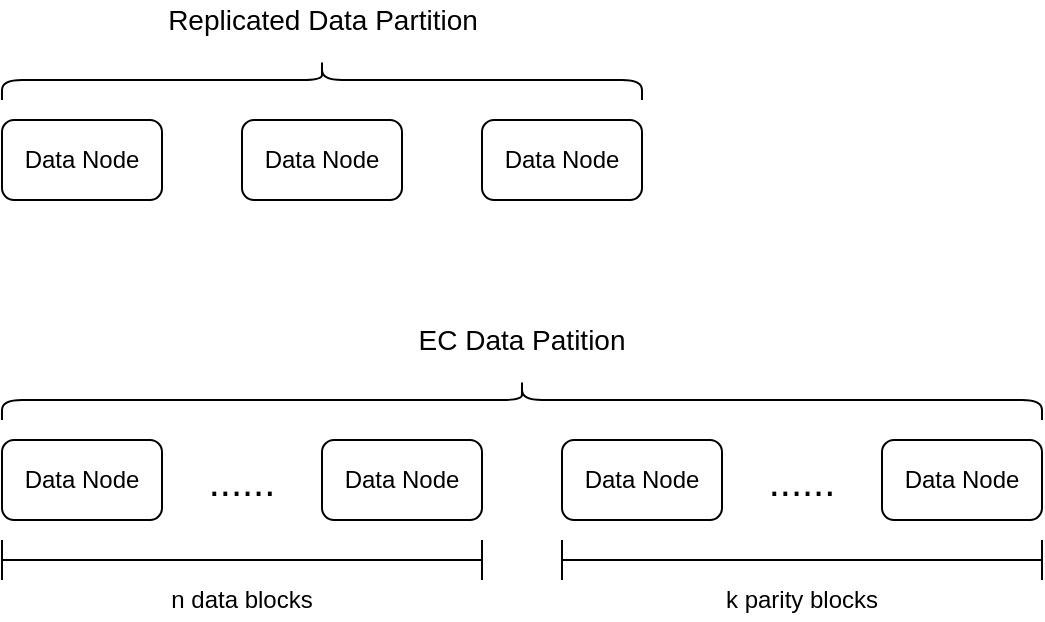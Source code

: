 <mxfile version="12.4.3" type="github" pages="1">
  <diagram id="ejn02Nyg8z3VodYaMBHZ" name="Page-1">
    <mxGraphModel dx="815" dy="521" grid="1" gridSize="10" guides="1" tooltips="1" connect="1" arrows="1" fold="1" page="1" pageScale="1" pageWidth="827" pageHeight="1169" math="0" shadow="0">
      <root>
        <mxCell id="0"/>
        <mxCell id="1" parent="0"/>
        <mxCell id="wE8Eu3liV5XuDYsRO21W-1" value="Data Node" style="rounded=1;whiteSpace=wrap;html=1;" vertex="1" parent="1">
          <mxGeometry x="40" y="180" width="80" height="40" as="geometry"/>
        </mxCell>
        <mxCell id="wE8Eu3liV5XuDYsRO21W-2" value="Data Node" style="rounded=1;whiteSpace=wrap;html=1;" vertex="1" parent="1">
          <mxGeometry x="160" y="180" width="80" height="40" as="geometry"/>
        </mxCell>
        <mxCell id="wE8Eu3liV5XuDYsRO21W-3" value="Data Node" style="rounded=1;whiteSpace=wrap;html=1;" vertex="1" parent="1">
          <mxGeometry x="280" y="180" width="80" height="40" as="geometry"/>
        </mxCell>
        <mxCell id="wE8Eu3liV5XuDYsRO21W-4" value="" style="shape=curlyBracket;whiteSpace=wrap;html=1;rounded=1;rotation=90;" vertex="1" parent="1">
          <mxGeometry x="190" width="20" height="320" as="geometry"/>
        </mxCell>
        <mxCell id="wE8Eu3liV5XuDYsRO21W-5" value="&lt;font style=&quot;font-size: 14px&quot;&gt;Replicated Data Partition&lt;/font&gt;" style="text;html=1;strokeColor=none;fillColor=none;align=center;verticalAlign=middle;whiteSpace=wrap;rounded=0;" vertex="1" parent="1">
          <mxGeometry x="117.5" y="120" width="165" height="20" as="geometry"/>
        </mxCell>
        <mxCell id="wE8Eu3liV5XuDYsRO21W-6" value="Data Node" style="rounded=1;whiteSpace=wrap;html=1;" vertex="1" parent="1">
          <mxGeometry x="40" y="340" width="80" height="40" as="geometry"/>
        </mxCell>
        <mxCell id="wE8Eu3liV5XuDYsRO21W-7" value="Data Node" style="rounded=1;whiteSpace=wrap;html=1;" vertex="1" parent="1">
          <mxGeometry x="200" y="340" width="80" height="40" as="geometry"/>
        </mxCell>
        <mxCell id="wE8Eu3liV5XuDYsRO21W-8" value="&lt;font style=&quot;font-size: 20px&quot;&gt;......&lt;/font&gt;" style="text;html=1;strokeColor=none;fillColor=none;align=center;verticalAlign=middle;whiteSpace=wrap;rounded=0;" vertex="1" parent="1">
          <mxGeometry x="140" y="350" width="40" height="20" as="geometry"/>
        </mxCell>
        <mxCell id="wE8Eu3liV5XuDYsRO21W-9" value="" style="shape=crossbar;whiteSpace=wrap;html=1;rounded=1;" vertex="1" parent="1">
          <mxGeometry x="40" y="390" width="240" height="20" as="geometry"/>
        </mxCell>
        <mxCell id="wE8Eu3liV5XuDYsRO21W-10" value="Data Node" style="rounded=1;whiteSpace=wrap;html=1;" vertex="1" parent="1">
          <mxGeometry x="320" y="340" width="80" height="40" as="geometry"/>
        </mxCell>
        <mxCell id="wE8Eu3liV5XuDYsRO21W-11" value="Data Node" style="rounded=1;whiteSpace=wrap;html=1;" vertex="1" parent="1">
          <mxGeometry x="480" y="340" width="80" height="40" as="geometry"/>
        </mxCell>
        <mxCell id="wE8Eu3liV5XuDYsRO21W-12" value="&lt;font style=&quot;font-size: 20px&quot;&gt;......&lt;/font&gt;" style="text;html=1;strokeColor=none;fillColor=none;align=center;verticalAlign=middle;whiteSpace=wrap;rounded=0;" vertex="1" parent="1">
          <mxGeometry x="420" y="350" width="40" height="20" as="geometry"/>
        </mxCell>
        <mxCell id="wE8Eu3liV5XuDYsRO21W-13" value="" style="shape=crossbar;whiteSpace=wrap;html=1;rounded=1;" vertex="1" parent="1">
          <mxGeometry x="320" y="390" width="240" height="20" as="geometry"/>
        </mxCell>
        <mxCell id="wE8Eu3liV5XuDYsRO21W-14" value="n data blocks" style="text;html=1;strokeColor=none;fillColor=none;align=center;verticalAlign=middle;whiteSpace=wrap;rounded=0;" vertex="1" parent="1">
          <mxGeometry x="110" y="410" width="100" height="20" as="geometry"/>
        </mxCell>
        <mxCell id="wE8Eu3liV5XuDYsRO21W-15" value="k parity blocks" style="text;html=1;strokeColor=none;fillColor=none;align=center;verticalAlign=middle;whiteSpace=wrap;rounded=0;" vertex="1" parent="1">
          <mxGeometry x="390" y="410" width="100" height="20" as="geometry"/>
        </mxCell>
        <mxCell id="wE8Eu3liV5XuDYsRO21W-16" value="" style="shape=curlyBracket;whiteSpace=wrap;html=1;rounded=1;rotation=90;" vertex="1" parent="1">
          <mxGeometry x="290" y="60" width="20" height="520" as="geometry"/>
        </mxCell>
        <mxCell id="wE8Eu3liV5XuDYsRO21W-17" value="&lt;font style=&quot;font-size: 14px&quot;&gt;EC Data Patition&lt;/font&gt;" style="text;html=1;strokeColor=none;fillColor=none;align=center;verticalAlign=middle;whiteSpace=wrap;rounded=0;" vertex="1" parent="1">
          <mxGeometry x="240" y="280" width="120" height="20" as="geometry"/>
        </mxCell>
      </root>
    </mxGraphModel>
  </diagram>
</mxfile>
